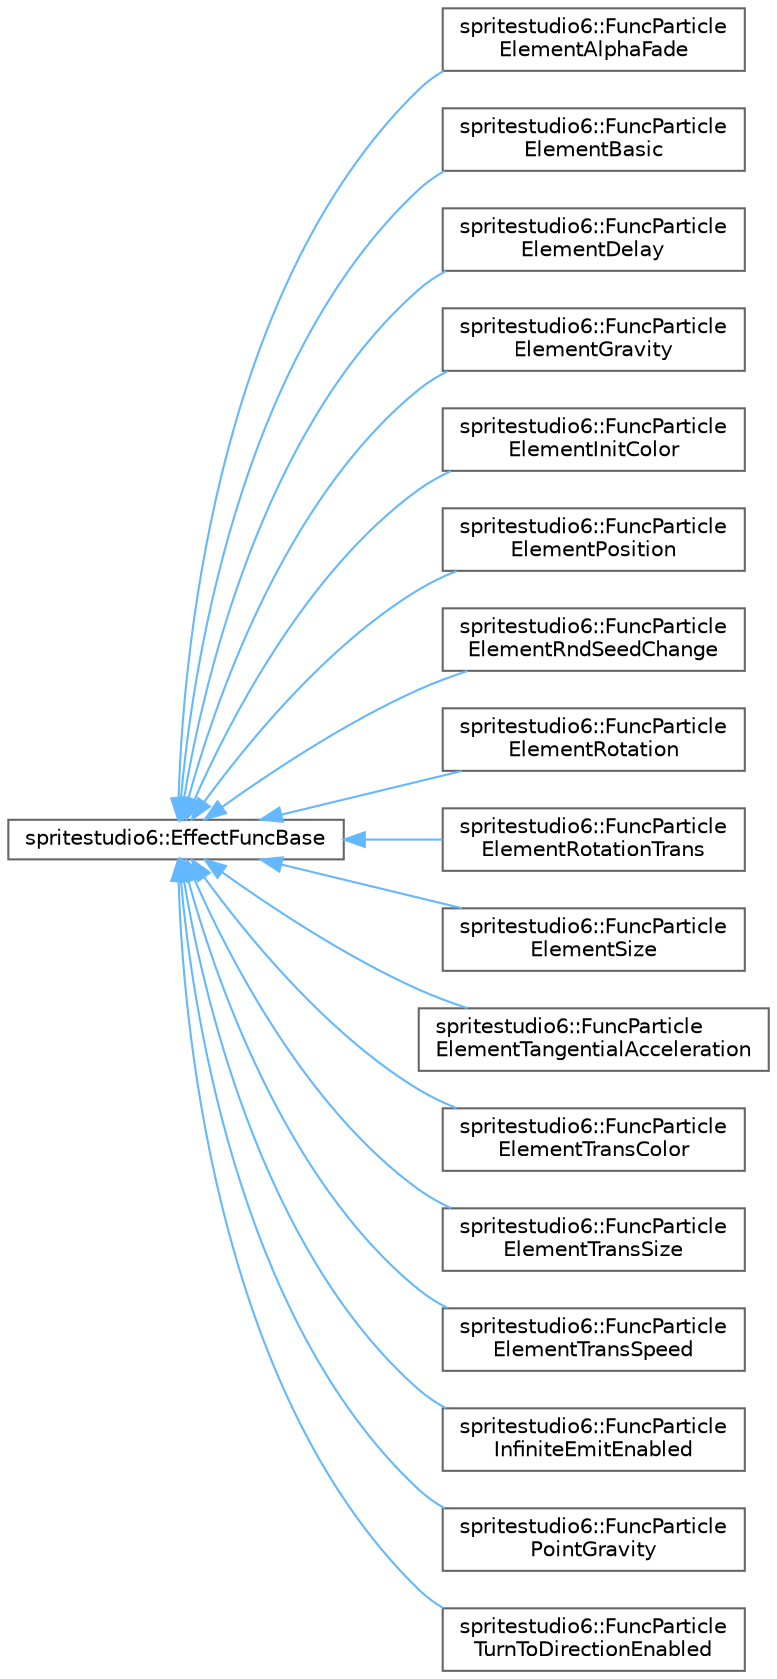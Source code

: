 digraph "Graphical Class Hierarchy"
{
 // LATEX_PDF_SIZE
  bgcolor="transparent";
  edge [fontname=Helvetica,fontsize=10,labelfontname=Helvetica,labelfontsize=10];
  node [fontname=Helvetica,fontsize=10,shape=box,height=0.2,width=0.4];
  rankdir="LR";
  Node0 [id="Node000000",label="spritestudio6::EffectFuncBase",height=0.2,width=0.4,color="grey40", fillcolor="white", style="filled",URL="$classspritestudio6_1_1_effect_func_base.html",tooltip=" "];
  Node0 -> Node1 [id="edge2_Node000000_Node000001",dir="back",color="steelblue1",style="solid",tooltip=" "];
  Node1 [id="Node000001",label="spritestudio6::FuncParticle\lElementAlphaFade",height=0.2,width=0.4,color="grey40", fillcolor="white", style="filled",URL="$classspritestudio6_1_1_func_particle_element_alpha_fade.html",tooltip=" "];
  Node0 -> Node2 [id="edge3_Node000000_Node000002",dir="back",color="steelblue1",style="solid",tooltip=" "];
  Node2 [id="Node000002",label="spritestudio6::FuncParticle\lElementBasic",height=0.2,width=0.4,color="grey40", fillcolor="white", style="filled",URL="$classspritestudio6_1_1_func_particle_element_basic.html",tooltip=" "];
  Node0 -> Node3 [id="edge4_Node000000_Node000003",dir="back",color="steelblue1",style="solid",tooltip=" "];
  Node3 [id="Node000003",label="spritestudio6::FuncParticle\lElementDelay",height=0.2,width=0.4,color="grey40", fillcolor="white", style="filled",URL="$classspritestudio6_1_1_func_particle_element_delay.html",tooltip=" "];
  Node0 -> Node4 [id="edge5_Node000000_Node000004",dir="back",color="steelblue1",style="solid",tooltip=" "];
  Node4 [id="Node000004",label="spritestudio6::FuncParticle\lElementGravity",height=0.2,width=0.4,color="grey40", fillcolor="white", style="filled",URL="$classspritestudio6_1_1_func_particle_element_gravity.html",tooltip=" "];
  Node0 -> Node5 [id="edge6_Node000000_Node000005",dir="back",color="steelblue1",style="solid",tooltip=" "];
  Node5 [id="Node000005",label="spritestudio6::FuncParticle\lElementInitColor",height=0.2,width=0.4,color="grey40", fillcolor="white", style="filled",URL="$classspritestudio6_1_1_func_particle_element_init_color.html",tooltip=" "];
  Node0 -> Node6 [id="edge7_Node000000_Node000006",dir="back",color="steelblue1",style="solid",tooltip=" "];
  Node6 [id="Node000006",label="spritestudio6::FuncParticle\lElementPosition",height=0.2,width=0.4,color="grey40", fillcolor="white", style="filled",URL="$classspritestudio6_1_1_func_particle_element_position.html",tooltip=" "];
  Node0 -> Node7 [id="edge8_Node000000_Node000007",dir="back",color="steelblue1",style="solid",tooltip=" "];
  Node7 [id="Node000007",label="spritestudio6::FuncParticle\lElementRndSeedChange",height=0.2,width=0.4,color="grey40", fillcolor="white", style="filled",URL="$classspritestudio6_1_1_func_particle_element_rnd_seed_change.html",tooltip=" "];
  Node0 -> Node8 [id="edge9_Node000000_Node000008",dir="back",color="steelblue1",style="solid",tooltip=" "];
  Node8 [id="Node000008",label="spritestudio6::FuncParticle\lElementRotation",height=0.2,width=0.4,color="grey40", fillcolor="white", style="filled",URL="$classspritestudio6_1_1_func_particle_element_rotation.html",tooltip=" "];
  Node0 -> Node9 [id="edge10_Node000000_Node000009",dir="back",color="steelblue1",style="solid",tooltip=" "];
  Node9 [id="Node000009",label="spritestudio6::FuncParticle\lElementRotationTrans",height=0.2,width=0.4,color="grey40", fillcolor="white", style="filled",URL="$classspritestudio6_1_1_func_particle_element_rotation_trans.html",tooltip=" "];
  Node0 -> Node10 [id="edge11_Node000000_Node000010",dir="back",color="steelblue1",style="solid",tooltip=" "];
  Node10 [id="Node000010",label="spritestudio6::FuncParticle\lElementSize",height=0.2,width=0.4,color="grey40", fillcolor="white", style="filled",URL="$classspritestudio6_1_1_func_particle_element_size.html",tooltip=" "];
  Node0 -> Node11 [id="edge12_Node000000_Node000011",dir="back",color="steelblue1",style="solid",tooltip=" "];
  Node11 [id="Node000011",label="spritestudio6::FuncParticle\lElementTangentialAcceleration",height=0.2,width=0.4,color="grey40", fillcolor="white", style="filled",URL="$classspritestudio6_1_1_func_particle_element_tangential_acceleration.html",tooltip=" "];
  Node0 -> Node12 [id="edge13_Node000000_Node000012",dir="back",color="steelblue1",style="solid",tooltip=" "];
  Node12 [id="Node000012",label="spritestudio6::FuncParticle\lElementTransColor",height=0.2,width=0.4,color="grey40", fillcolor="white", style="filled",URL="$classspritestudio6_1_1_func_particle_element_trans_color.html",tooltip=" "];
  Node0 -> Node13 [id="edge14_Node000000_Node000013",dir="back",color="steelblue1",style="solid",tooltip=" "];
  Node13 [id="Node000013",label="spritestudio6::FuncParticle\lElementTransSize",height=0.2,width=0.4,color="grey40", fillcolor="white", style="filled",URL="$classspritestudio6_1_1_func_particle_element_trans_size.html",tooltip=" "];
  Node0 -> Node14 [id="edge15_Node000000_Node000014",dir="back",color="steelblue1",style="solid",tooltip=" "];
  Node14 [id="Node000014",label="spritestudio6::FuncParticle\lElementTransSpeed",height=0.2,width=0.4,color="grey40", fillcolor="white", style="filled",URL="$classspritestudio6_1_1_func_particle_element_trans_speed.html",tooltip=" "];
  Node0 -> Node15 [id="edge16_Node000000_Node000015",dir="back",color="steelblue1",style="solid",tooltip=" "];
  Node15 [id="Node000015",label="spritestudio6::FuncParticle\lInfiniteEmitEnabled",height=0.2,width=0.4,color="grey40", fillcolor="white", style="filled",URL="$classspritestudio6_1_1_func_particle_infinite_emit_enabled.html",tooltip=" "];
  Node0 -> Node16 [id="edge17_Node000000_Node000016",dir="back",color="steelblue1",style="solid",tooltip=" "];
  Node16 [id="Node000016",label="spritestudio6::FuncParticle\lPointGravity",height=0.2,width=0.4,color="grey40", fillcolor="white", style="filled",URL="$classspritestudio6_1_1_func_particle_point_gravity.html",tooltip=" "];
  Node0 -> Node17 [id="edge18_Node000000_Node000017",dir="back",color="steelblue1",style="solid",tooltip=" "];
  Node17 [id="Node000017",label="spritestudio6::FuncParticle\lTurnToDirectionEnabled",height=0.2,width=0.4,color="grey40", fillcolor="white", style="filled",URL="$classspritestudio6_1_1_func_particle_turn_to_direction_enabled.html",tooltip=" "];
}
